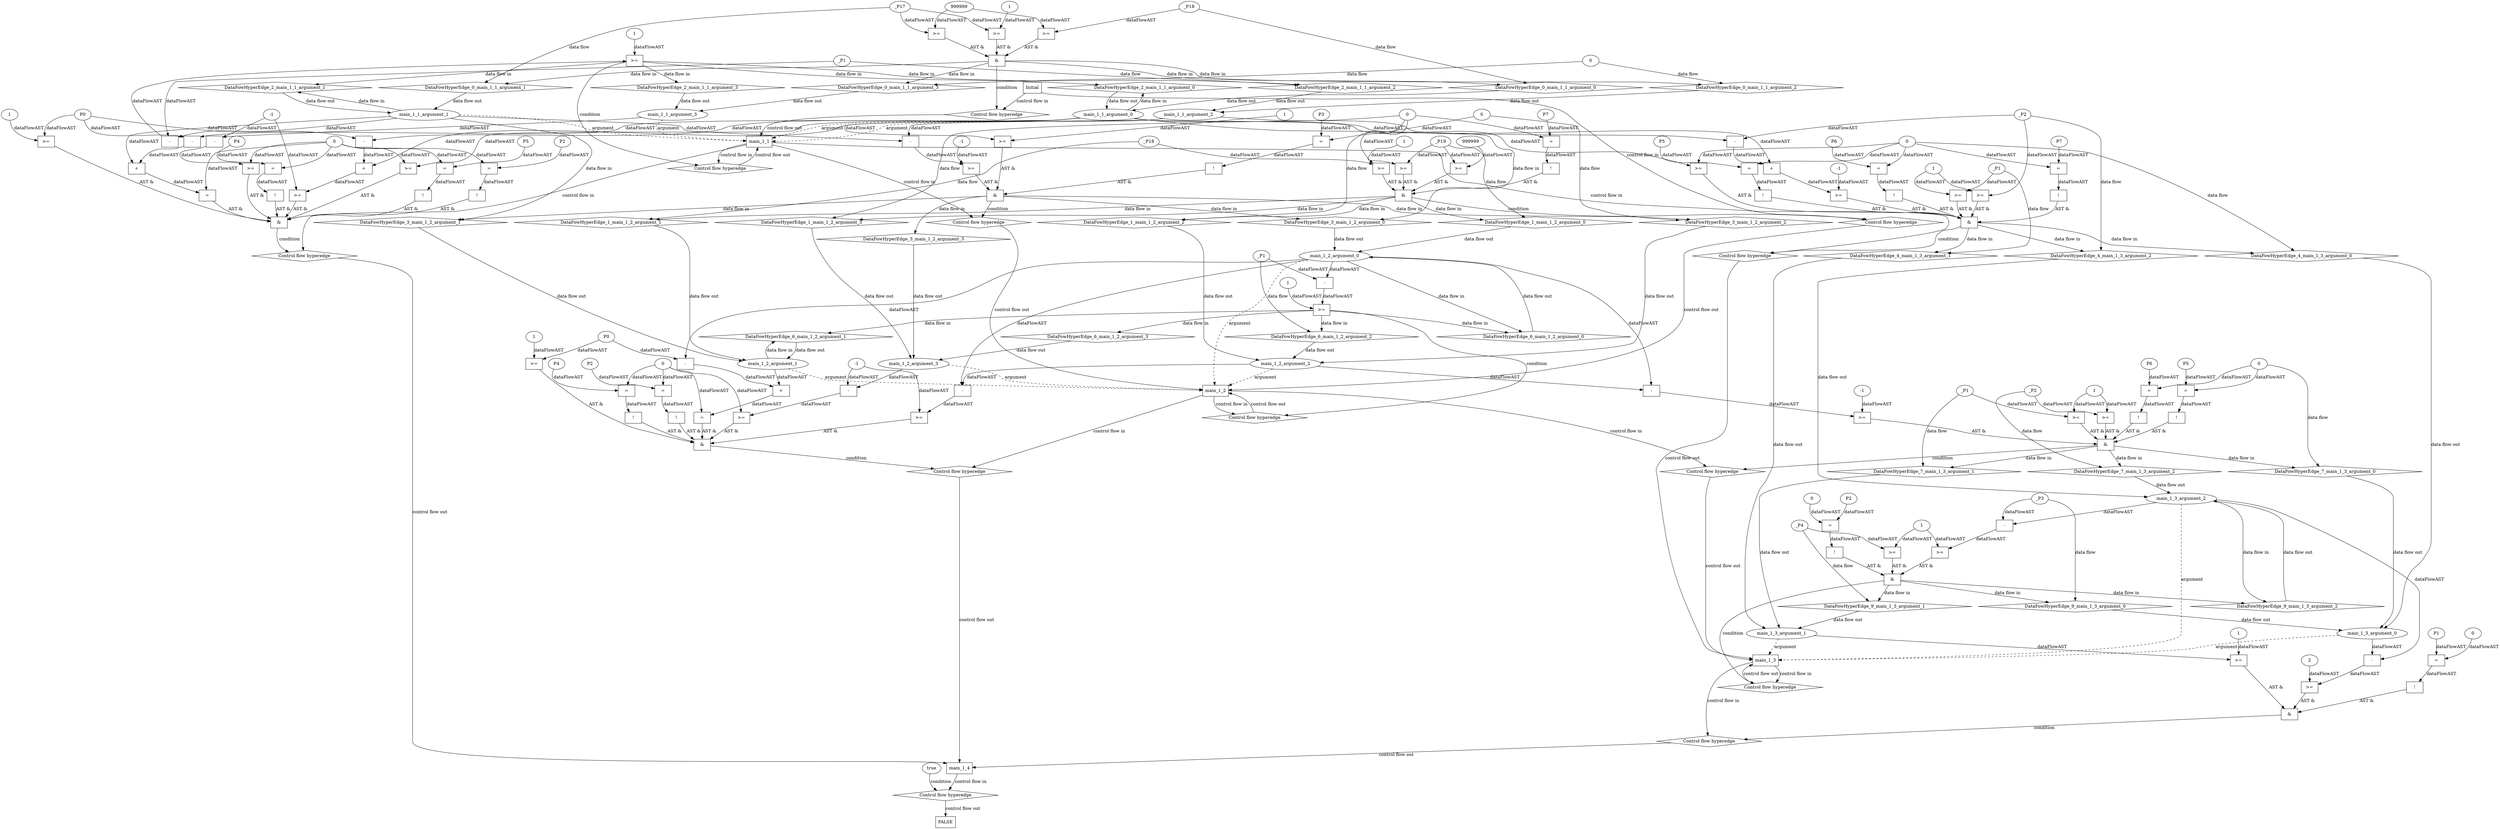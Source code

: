 digraph dag {
"main_1_1" [label="main_1_1" nodeName="main_1_1" class=cfn  shape="rect"];
"main_1_2" [label="main_1_2" nodeName="main_1_2" class=cfn  shape="rect"];
"main_1_3" [label="main_1_3" nodeName="main_1_3" class=cfn  shape="rect"];
"main_1_4" [label="main_1_4" nodeName="main_1_4" class=cfn  shape="rect"];
FALSE [label="FALSE" nodeName=FALSE class=cfn  shape="rect"];
Initial [label="Initial" nodeName=Initial class=cfn  shape="rect"];
ControlFowHyperEdge_0 [label="Control flow hyperedge" nodeName=ControlFowHyperEdge_0 class=controlFlowHyperEdge shape="diamond"];
"Initial" -> ControlFowHyperEdge_0 [label="control flow in"]
ControlFowHyperEdge_0 -> "main_1_1" [label="control flow out"]
ControlFowHyperEdge_1 [label="Control flow hyperedge" nodeName=ControlFowHyperEdge_1 class=controlFlowHyperEdge shape="diamond"];
"Initial" -> ControlFowHyperEdge_1 [label="control flow in"]
ControlFowHyperEdge_1 -> "main_1_2" [label="control flow out"]
ControlFowHyperEdge_2 [label="Control flow hyperedge" nodeName=ControlFowHyperEdge_2 class=controlFlowHyperEdge shape="diamond"];
"main_1_1" -> ControlFowHyperEdge_2 [label="control flow in"]
ControlFowHyperEdge_2 -> "main_1_1" [label="control flow out"]
ControlFowHyperEdge_3 [label="Control flow hyperedge" nodeName=ControlFowHyperEdge_3 class=controlFlowHyperEdge shape="diamond"];
"main_1_1" -> ControlFowHyperEdge_3 [label="control flow in"]
ControlFowHyperEdge_3 -> "main_1_2" [label="control flow out"]
ControlFowHyperEdge_4 [label="Control flow hyperedge" nodeName=ControlFowHyperEdge_4 class=controlFlowHyperEdge shape="diamond"];
"main_1_1" -> ControlFowHyperEdge_4 [label="control flow in"]
ControlFowHyperEdge_4 -> "main_1_3" [label="control flow out"]
ControlFowHyperEdge_5 [label="Control flow hyperedge" nodeName=ControlFowHyperEdge_5 class=controlFlowHyperEdge shape="diamond"];
"main_1_1" -> ControlFowHyperEdge_5 [label="control flow in"]
ControlFowHyperEdge_5 -> "main_1_4" [label="control flow out"]
ControlFowHyperEdge_6 [label="Control flow hyperedge" nodeName=ControlFowHyperEdge_6 class=controlFlowHyperEdge shape="diamond"];
"main_1_2" -> ControlFowHyperEdge_6 [label="control flow in"]
ControlFowHyperEdge_6 -> "main_1_2" [label="control flow out"]
ControlFowHyperEdge_7 [label="Control flow hyperedge" nodeName=ControlFowHyperEdge_7 class=controlFlowHyperEdge shape="diamond"];
"main_1_2" -> ControlFowHyperEdge_7 [label="control flow in"]
ControlFowHyperEdge_7 -> "main_1_3" [label="control flow out"]
ControlFowHyperEdge_8 [label="Control flow hyperedge" nodeName=ControlFowHyperEdge_8 class=controlFlowHyperEdge shape="diamond"];
"main_1_2" -> ControlFowHyperEdge_8 [label="control flow in"]
ControlFowHyperEdge_8 -> "main_1_4" [label="control flow out"]
ControlFowHyperEdge_9 [label="Control flow hyperedge" nodeName=ControlFowHyperEdge_9 class=controlFlowHyperEdge shape="diamond"];
"main_1_3" -> ControlFowHyperEdge_9 [label="control flow in"]
ControlFowHyperEdge_9 -> "main_1_3" [label="control flow out"]
ControlFowHyperEdge_10 [label="Control flow hyperedge" nodeName=ControlFowHyperEdge_10 class=controlFlowHyperEdge shape="diamond"];
"main_1_3" -> ControlFowHyperEdge_10 [label="control flow in"]
ControlFowHyperEdge_10 -> "main_1_4" [label="control flow out"]
ControlFowHyperEdge_11 [label="Control flow hyperedge" nodeName=ControlFowHyperEdge_11 class=controlFlowHyperEdge shape="diamond"];
"main_1_4" -> ControlFowHyperEdge_11 [label="control flow in"]
ControlFowHyperEdge_11 -> "FALSE" [label="control flow out"]
"main_1_1_argument_0" [label="main_1_1_argument_0" nodeName=argument0 class=argument  head="main_1_1" shape="oval"];
"main_1_1_argument_0" -> "main_1_1"[label="argument" style="dashed"]
"main_1_1_argument_1" [label="main_1_1_argument_1" nodeName=argument1 class=argument  head="main_1_1" shape="oval"];
"main_1_1_argument_1" -> "main_1_1"[label="argument" style="dashed"]
"main_1_1_argument_2" [label="main_1_1_argument_2" nodeName=argument2 class=argument  head="main_1_1" shape="oval"];
"main_1_1_argument_2" -> "main_1_1"[label="argument" style="dashed"]
"main_1_1_argument_3" [label="main_1_1_argument_3" nodeName=argument3 class=argument  head="main_1_1" shape="oval"];
"main_1_1_argument_3" -> "main_1_1"[label="argument" style="dashed"]
"main_1_2_argument_0" [label="main_1_2_argument_0" nodeName=argument0 class=argument  head="main_1_2" shape="oval"];
"main_1_2_argument_0" -> "main_1_2"[label="argument" style="dashed"]
"main_1_2_argument_1" [label="main_1_2_argument_1" nodeName=argument1 class=argument  head="main_1_2" shape="oval"];
"main_1_2_argument_1" -> "main_1_2"[label="argument" style="dashed"]
"main_1_2_argument_2" [label="main_1_2_argument_2" nodeName=argument2 class=argument  head="main_1_2" shape="oval"];
"main_1_2_argument_2" -> "main_1_2"[label="argument" style="dashed"]
"main_1_2_argument_3" [label="main_1_2_argument_3" nodeName=argument3 class=argument  head="main_1_2" shape="oval"];
"main_1_2_argument_3" -> "main_1_2"[label="argument" style="dashed"]
"main_1_3_argument_0" [label="main_1_3_argument_0" nodeName=argument0 class=argument  head="main_1_3" shape="oval"];
"main_1_3_argument_0" -> "main_1_3"[label="argument" style="dashed"]
"main_1_3_argument_1" [label="main_1_3_argument_1" nodeName=argument1 class=argument  head="main_1_3" shape="oval"];
"main_1_3_argument_1" -> "main_1_3"[label="argument" style="dashed"]
"main_1_3_argument_2" [label="main_1_3_argument_2" nodeName=argument2 class=argument  head="main_1_3" shape="oval"];
"main_1_3_argument_2" -> "main_1_3"[label="argument" style="dashed"]

"xxxmain_1_1___Initial_0xxx_and" [label="&" nodeName="xxxmain_1_1___Initial_0xxx_and" class=Operator shape="rect"];
"xxxmain_1_1___Initial_0xxxguard_0_node_0" [label=">=" nodeName="xxxmain_1_1___Initial_0xxxguard_0_node_0" class=Operator  shape="rect"];
"xxxmain_1_1___Initial_0xxxguard_0_node_1" [label="999999" nodeName="xxxmain_1_1___Initial_0xxxguard_0_node_1" class=Literal ];
"xxxmain_1_1___Initial_0xxxguard_0_node_1" -> "xxxmain_1_1___Initial_0xxxguard_0_node_0"[label="dataFlowAST"]
"xxxmain_1_1___Initial_0xxxdataFlow_0_node_0" -> "xxxmain_1_1___Initial_0xxxguard_0_node_0"[label="dataFlowAST"]

"xxxmain_1_1___Initial_0xxxguard_0_node_0" -> "xxxmain_1_1___Initial_0xxx_and" [label="AST &"];
"xxxmain_1_1___Initial_0xxxguard1_node_0" [label=">=" nodeName="xxxmain_1_1___Initial_0xxxguard1_node_0" class=Operator  shape="rect"];
"xxxmain_1_1___Initial_0xxxguard_0_node_1" -> "xxxmain_1_1___Initial_0xxxguard1_node_0"[label="dataFlowAST"]
"xxxmain_1_1___Initial_0xxxdataFlow1_node_0" -> "xxxmain_1_1___Initial_0xxxguard1_node_0"[label="dataFlowAST"]

"xxxmain_1_1___Initial_0xxxguard1_node_0" -> "xxxmain_1_1___Initial_0xxx_and" [label="AST &"];
"xxxmain_1_1___Initial_0xxxguard2_node_0" [label=">=" nodeName="xxxmain_1_1___Initial_0xxxguard2_node_0" class=Operator  shape="rect"];
"xxxmain_1_1___Initial_0xxxguard2_node_2" [label="1" nodeName="xxxmain_1_1___Initial_0xxxguard2_node_2" class=Literal ];
"xxxmain_1_1___Initial_0xxxdataFlow1_node_0" -> "xxxmain_1_1___Initial_0xxxguard2_node_0"[label="dataFlowAST"]
"xxxmain_1_1___Initial_0xxxguard2_node_2" -> "xxxmain_1_1___Initial_0xxxguard2_node_0"[label="dataFlowAST"]

"xxxmain_1_1___Initial_0xxxguard2_node_0" -> "xxxmain_1_1___Initial_0xxx_and" [label="AST &"];
"xxxmain_1_1___Initial_0xxx_and" -> "ControlFowHyperEdge_0" [label="condition"];
"xxxmain_1_1___Initial_0xxxdataFlow_0_node_0" [label="_P18" nodeName="xxxmain_1_1___Initial_0xxxdataFlow_0_node_0" class=Constant ];

"xxxmain_1_1___Initial_0xxxdataFlow_0_node_0" -> "DataFowHyperEdge_0_main_1_1_argument_0" [label="data flow"];
"xxxmain_1_1___Initial_0xxxdataFlow1_node_0" [label="_P17" nodeName="xxxmain_1_1___Initial_0xxxdataFlow1_node_0" class=Constant ];

"xxxmain_1_1___Initial_0xxxdataFlow1_node_0" -> "DataFowHyperEdge_0_main_1_1_argument_1" [label="data flow"];
"xxxmain_1_1___Initial_0xxxdataFlow2_node_0" [label="0" nodeName="xxxmain_1_1___Initial_0xxxdataFlow2_node_0" class=Literal ];

"xxxmain_1_1___Initial_0xxxdataFlow2_node_0" -> "DataFowHyperEdge_0_main_1_1_argument_2" [label="data flow"];

"xxxmain_1_1___Initial_0xxxdataFlow2_node_0" -> "DataFowHyperEdge_0_main_1_1_argument_3" [label="data flow"];
"xxxmain_1_2___Initial_1xxx_and" [label="&" nodeName="xxxmain_1_2___Initial_1xxx_and" class=Operator shape="rect"];
"xxxmain_1_2___Initial_1xxxguard_0_node_0" [label="!" nodeName="xxxmain_1_2___Initial_1xxxguard_0_node_0" class=Operator shape="rect"];
"xxxmain_1_2___Initial_1xxxguard_0_node_1" [label="=" nodeName="xxxmain_1_2___Initial_1xxxguard_0_node_1" class=Operator  shape="rect"];
"xxxmain_1_2___Initial_1xxxguard_0_node_2" [label="P7" nodeName="xxxmain_1_2___Initial_1xxxguard_0_node_2" class=Constant ];
"xxxmain_1_2___Initial_1xxxguard_0_node_1" -> "xxxmain_1_2___Initial_1xxxguard_0_node_0"[label="dataFlowAST"]
"xxxmain_1_2___Initial_1xxxguard_0_node_2" -> "xxxmain_1_2___Initial_1xxxguard_0_node_1"[label="dataFlowAST"]
"xxxmain_1_2___Initial_1xxxdataFlow2_node_0" -> "xxxmain_1_2___Initial_1xxxguard_0_node_1"[label="dataFlowAST"]

"xxxmain_1_2___Initial_1xxxguard_0_node_0" -> "xxxmain_1_2___Initial_1xxx_and" [label="AST &"];
"xxxmain_1_2___Initial_1xxxguard1_node_0" [label=">=" nodeName="xxxmain_1_2___Initial_1xxxguard1_node_0" class=Operator  shape="rect"];
"xxxmain_1_2___Initial_1xxxdataFlow2_node_0" -> "xxxmain_1_2___Initial_1xxxguard1_node_0"[label="dataFlowAST"]
"xxxmain_1_2___Initial_1xxxdataFlow1_node_0" -> "xxxmain_1_2___Initial_1xxxguard1_node_0"[label="dataFlowAST"]

"xxxmain_1_2___Initial_1xxxguard1_node_0" -> "xxxmain_1_2___Initial_1xxx_and" [label="AST &"];
"xxxmain_1_2___Initial_1xxxguard2_node_0" [label=">=" nodeName="xxxmain_1_2___Initial_1xxxguard2_node_0" class=Operator  shape="rect"];
"xxxmain_1_2___Initial_1xxxguard2_node_1" [label="999999" nodeName="xxxmain_1_2___Initial_1xxxguard2_node_1" class=Literal ];
"xxxmain_1_2___Initial_1xxxguard2_node_1" -> "xxxmain_1_2___Initial_1xxxguard2_node_0"[label="dataFlowAST"]
"xxxmain_1_2___Initial_1xxxdataFlow_0_node_0" -> "xxxmain_1_2___Initial_1xxxguard2_node_0"[label="dataFlowAST"]

"xxxmain_1_2___Initial_1xxxguard2_node_0" -> "xxxmain_1_2___Initial_1xxx_and" [label="AST &"];
"xxxmain_1_2___Initial_1xxxguard3_node_0" [label=">=" nodeName="xxxmain_1_2___Initial_1xxxguard3_node_0" class=Operator  shape="rect"];
"xxxmain_1_2___Initial_1xxxguard3_node_2" [label="1" nodeName="xxxmain_1_2___Initial_1xxxguard3_node_2" class=Literal ];
"xxxmain_1_2___Initial_1xxxdataFlow_0_node_0" -> "xxxmain_1_2___Initial_1xxxguard3_node_0"[label="dataFlowAST"]
"xxxmain_1_2___Initial_1xxxguard3_node_2" -> "xxxmain_1_2___Initial_1xxxguard3_node_0"[label="dataFlowAST"]

"xxxmain_1_2___Initial_1xxxguard3_node_0" -> "xxxmain_1_2___Initial_1xxx_and" [label="AST &"];
"xxxmain_1_2___Initial_1xxx_and" -> "ControlFowHyperEdge_1" [label="condition"];
"xxxmain_1_2___Initial_1xxxdataFlow_0_node_0" [label="_P19" nodeName="xxxmain_1_2___Initial_1xxxdataFlow_0_node_0" class=Constant ];

"xxxmain_1_2___Initial_1xxxdataFlow_0_node_0" -> "DataFowHyperEdge_1_main_1_2_argument_0" [label="data flow"];
"xxxmain_1_2___Initial_1xxxdataFlow1_node_0" [label="_P18" nodeName="xxxmain_1_2___Initial_1xxxdataFlow1_node_0" class=Constant ];

"xxxmain_1_2___Initial_1xxxdataFlow1_node_0" -> "DataFowHyperEdge_1_main_1_2_argument_1" [label="data flow"];
"xxxmain_1_2___Initial_1xxxdataFlow2_node_0" [label="0" nodeName="xxxmain_1_2___Initial_1xxxdataFlow2_node_0" class=Literal ];

"xxxmain_1_2___Initial_1xxxdataFlow2_node_0" -> "DataFowHyperEdge_1_main_1_2_argument_2" [label="data flow"];

"xxxmain_1_2___Initial_1xxxdataFlow2_node_0" -> "DataFowHyperEdge_1_main_1_2_argument_3" [label="data flow"];
"xxxmain_1_1___main_1_1_2xxxguard_0_node_0" [label=">=" nodeName="xxxmain_1_1___main_1_1_2xxxguard_0_node_0" class=Operator  shape="rect"];
"xxxmain_1_1___main_1_1_2xxxguard_0_node_1" [label="-" nodeName="xxxmain_1_1___main_1_1_2xxxguard_0_node_1" class= Operator shape="rect"];
"xxxmain_1_1___main_1_1_2xxxguard_0_node_4" [label="1" nodeName="xxxmain_1_1___main_1_1_2xxxguard_0_node_4" class=Literal ];
"xxxmain_1_1___main_1_1_2xxxguard_0_node_1" -> "xxxmain_1_1___main_1_1_2xxxguard_0_node_0"[label="dataFlowAST"]
"xxxmain_1_1___main_1_1_2xxxguard_0_node_4" -> "xxxmain_1_1___main_1_1_2xxxguard_0_node_0"[label="dataFlowAST"]
"main_1_1_argument_1" -> "xxxmain_1_1___main_1_1_2xxxguard_0_node_1"[label="dataFlowAST"]
"xxxmain_1_1___main_1_1_2xxxdataFlow_0_node_0" -> "xxxmain_1_1___main_1_1_2xxxguard_0_node_1"[label="dataFlowAST"]

"xxxmain_1_1___main_1_1_2xxxguard_0_node_0" -> "ControlFowHyperEdge_2" [label="condition"];
"xxxmain_1_1___main_1_1_2xxxdataFlow_0_node_0" [label="_P1" nodeName="xxxmain_1_1___main_1_1_2xxxdataFlow_0_node_0" class=Constant ];

"xxxmain_1_1___main_1_1_2xxxdataFlow_0_node_0" -> "DataFowHyperEdge_2_main_1_1_argument_2" [label="data flow"];
"xxxmain_1_2___main_1_1_3xxx_and" [label="&" nodeName="xxxmain_1_2___main_1_1_3xxx_and" class=Operator shape="rect"];
"xxxmain_1_2___main_1_1_3xxxguard_0_node_0" [label="!" nodeName="xxxmain_1_2___main_1_1_3xxxguard_0_node_0" class=Operator shape="rect"];
"xxxmain_1_2___main_1_1_3xxxguard_0_node_1" [label="=" nodeName="xxxmain_1_2___main_1_1_3xxxguard_0_node_1" class=Operator  shape="rect"];
"xxxmain_1_2___main_1_1_3xxxguard_0_node_2" [label="P3" nodeName="xxxmain_1_2___main_1_1_3xxxguard_0_node_2" class=Constant ];
"xxxmain_1_2___main_1_1_3xxxguard_0_node_1" -> "xxxmain_1_2___main_1_1_3xxxguard_0_node_0"[label="dataFlowAST"]
"xxxmain_1_2___main_1_1_3xxxguard_0_node_2" -> "xxxmain_1_2___main_1_1_3xxxguard_0_node_1"[label="dataFlowAST"]
"xxxmain_1_2___main_1_1_3xxxdataFlow_0_node_0" -> "xxxmain_1_2___main_1_1_3xxxguard_0_node_1"[label="dataFlowAST"]

"xxxmain_1_2___main_1_1_3xxxguard_0_node_0" -> "xxxmain_1_2___main_1_1_3xxx_and" [label="AST &"];
"xxxmain_1_2___main_1_1_3xxxguard1_node_0" [label=">=" nodeName="xxxmain_1_2___main_1_1_3xxxguard1_node_0" class=Operator  shape="rect"];
"xxxmain_1_2___main_1_1_3xxxguard1_node_1" [label="-" nodeName="xxxmain_1_2___main_1_1_3xxxguard1_node_1" class= Operator shape="rect"];
"xxxmain_1_2___main_1_1_3xxxguard1_node_4" [label="-1" nodeName="xxxmain_1_2___main_1_1_3xxxguard1_node_4" class=Literal ];
"xxxmain_1_2___main_1_1_3xxxguard1_node_1" -> "xxxmain_1_2___main_1_1_3xxxguard1_node_0"[label="dataFlowAST"]
"xxxmain_1_2___main_1_1_3xxxguard1_node_4" -> "xxxmain_1_2___main_1_1_3xxxguard1_node_0"[label="dataFlowAST"]
"main_1_1_argument_2" -> "xxxmain_1_2___main_1_1_3xxxguard1_node_1"[label="dataFlowAST"]
"main_1_1_argument_1" -> "xxxmain_1_2___main_1_1_3xxxguard1_node_1"[label="dataFlowAST"]

"xxxmain_1_2___main_1_1_3xxxguard1_node_0" -> "xxxmain_1_2___main_1_1_3xxx_and" [label="AST &"];
"xxxmain_1_2___main_1_1_3xxxguard2_node_0" [label=">=" nodeName="xxxmain_1_2___main_1_1_3xxxguard2_node_0" class=Operator  shape="rect"];
"xxxmain_1_2___main_1_1_3xxxguard2_node_2" [label="1" nodeName="xxxmain_1_2___main_1_1_3xxxguard2_node_2" class=Literal ];
"main_1_1_argument_0" -> "xxxmain_1_2___main_1_1_3xxxguard2_node_0"[label="dataFlowAST"]
"xxxmain_1_2___main_1_1_3xxxguard2_node_2" -> "xxxmain_1_2___main_1_1_3xxxguard2_node_0"[label="dataFlowAST"]

"xxxmain_1_2___main_1_1_3xxxguard2_node_0" -> "xxxmain_1_2___main_1_1_3xxx_and" [label="AST &"];
"xxxmain_1_2___main_1_1_3xxx_and" -> "ControlFowHyperEdge_3" [label="condition"];
"xxxmain_1_2___main_1_1_3xxxdataFlow_0_node_0" [label="0" nodeName="xxxmain_1_2___main_1_1_3xxxdataFlow_0_node_0" class=Literal ];

"xxxmain_1_2___main_1_1_3xxxdataFlow_0_node_0" -> "DataFowHyperEdge_3_main_1_2_argument_2" [label="data flow"];
"xxxmain_1_3___main_1_1_4xxx_and" [label="&" nodeName="xxxmain_1_3___main_1_1_4xxx_and" class=Operator shape="rect"];
"xxxmain_1_3___main_1_1_4xxxguard2_node_0" [label=">=" nodeName="xxxmain_1_3___main_1_1_4xxxguard2_node_0" class=Operator  shape="rect"];
"xxxmain_1_3___main_1_1_4xxxguard2_node_1" [label="+" nodeName="xxxmain_1_3___main_1_1_4xxxguard2_node_1" class= Operator shape="rect"];
"xxxmain_1_3___main_1_1_4xxxguard2_node_3" [label="-" nodeName="xxxmain_1_3___main_1_1_4xxxguard2_node_3" class= Operator shape="rect"];
"xxxmain_1_3___main_1_1_4xxxguard2_node_6" [label="-1" nodeName="xxxmain_1_3___main_1_1_4xxxguard2_node_6" class=Literal ];
"xxxmain_1_3___main_1_1_4xxxguard2_node_1" -> "xxxmain_1_3___main_1_1_4xxxguard2_node_0"[label="dataFlowAST"]
"xxxmain_1_3___main_1_1_4xxxguard2_node_6" -> "xxxmain_1_3___main_1_1_4xxxguard2_node_0"[label="dataFlowAST"]
"main_1_1_argument_2" -> "xxxmain_1_3___main_1_1_4xxxguard2_node_1"[label="dataFlowAST"]
"xxxmain_1_3___main_1_1_4xxxguard2_node_3" -> "xxxmain_1_3___main_1_1_4xxxguard2_node_1"[label="dataFlowAST"]
"main_1_1_argument_0" -> "xxxmain_1_3___main_1_1_4xxxguard2_node_3"[label="dataFlowAST"]
"xxxmain_1_3___main_1_1_4xxxdataFlow2_node_0" -> "xxxmain_1_3___main_1_1_4xxxguard2_node_3"[label="dataFlowAST"]

"xxxmain_1_3___main_1_1_4xxxguard2_node_0" -> "xxxmain_1_3___main_1_1_4xxx_and" [label="AST &"];
"xxxmain_1_3___main_1_1_4xxxguard3_node_0" [label="!" nodeName="xxxmain_1_3___main_1_1_4xxxguard3_node_0" class=Operator shape="rect"];
"xxxmain_1_3___main_1_1_4xxxguard3_node_1" [label="=" nodeName="xxxmain_1_3___main_1_1_4xxxguard3_node_1" class=Operator  shape="rect"];
"xxxmain_1_3___main_1_1_4xxxguard3_node_2" [label="P7" nodeName="xxxmain_1_3___main_1_1_4xxxguard3_node_2" class=Constant ];
"xxxmain_1_3___main_1_1_4xxxguard3_node_1" -> "xxxmain_1_3___main_1_1_4xxxguard3_node_0"[label="dataFlowAST"]
"xxxmain_1_3___main_1_1_4xxxguard3_node_2" -> "xxxmain_1_3___main_1_1_4xxxguard3_node_1"[label="dataFlowAST"]
"xxxmain_1_3___main_1_1_4xxxdataFlow_0_node_0" -> "xxxmain_1_3___main_1_1_4xxxguard3_node_1"[label="dataFlowAST"]

"xxxmain_1_3___main_1_1_4xxxguard3_node_0" -> "xxxmain_1_3___main_1_1_4xxx_and" [label="AST &"];
"xxxmain_1_3___main_1_1_4xxxguard1_node_0" [label=">=" nodeName="xxxmain_1_3___main_1_1_4xxxguard1_node_0" class=Operator  shape="rect"];
"xxxmain_1_3___main_1_1_4xxxguard1_node_2" [label="1" nodeName="xxxmain_1_3___main_1_1_4xxxguard1_node_2" class=Literal ];
"xxxmain_1_3___main_1_1_4xxxdataFlow2_node_0" -> "xxxmain_1_3___main_1_1_4xxxguard1_node_0"[label="dataFlowAST"]
"xxxmain_1_3___main_1_1_4xxxguard1_node_2" -> "xxxmain_1_3___main_1_1_4xxxguard1_node_0"[label="dataFlowAST"]

"xxxmain_1_3___main_1_1_4xxxguard1_node_0" -> "xxxmain_1_3___main_1_1_4xxx_and" [label="AST &"];
"xxxmain_1_3___main_1_1_4xxxguard6_node_0" [label="!" nodeName="xxxmain_1_3___main_1_1_4xxxguard6_node_0" class=Operator shape="rect"];
"xxxmain_1_3___main_1_1_4xxxguard6_node_1" [label="=" nodeName="xxxmain_1_3___main_1_1_4xxxguard6_node_1" class=Operator  shape="rect"];
"xxxmain_1_3___main_1_1_4xxxguard6_node_2" [label="P5" nodeName="xxxmain_1_3___main_1_1_4xxxguard6_node_2" class=Constant ];
"xxxmain_1_3___main_1_1_4xxxguard6_node_1" -> "xxxmain_1_3___main_1_1_4xxxguard6_node_0"[label="dataFlowAST"]
"xxxmain_1_3___main_1_1_4xxxguard6_node_2" -> "xxxmain_1_3___main_1_1_4xxxguard6_node_1"[label="dataFlowAST"]
"xxxmain_1_3___main_1_1_4xxxdataFlow_0_node_0" -> "xxxmain_1_3___main_1_1_4xxxguard6_node_1"[label="dataFlowAST"]

"xxxmain_1_3___main_1_1_4xxxguard6_node_0" -> "xxxmain_1_3___main_1_1_4xxx_and" [label="AST &"];
"xxxmain_1_3___main_1_1_4xxxguard_0_node_0" [label=">=" nodeName="xxxmain_1_3___main_1_1_4xxxguard_0_node_0" class=Operator  shape="rect"];
"xxxmain_1_3___main_1_1_4xxxdataFlow_0_node_0" -> "xxxmain_1_3___main_1_1_4xxxguard_0_node_0"[label="dataFlowAST"]
"main_1_1_argument_0" -> "xxxmain_1_3___main_1_1_4xxxguard_0_node_0"[label="dataFlowAST"]

"xxxmain_1_3___main_1_1_4xxxguard_0_node_0" -> "xxxmain_1_3___main_1_1_4xxx_and" [label="AST &"];
"xxxmain_1_3___main_1_1_4xxxguard4_node_0" [label="!" nodeName="xxxmain_1_3___main_1_1_4xxxguard4_node_0" class=Operator shape="rect"];
"xxxmain_1_3___main_1_1_4xxxguard4_node_1" [label="=" nodeName="xxxmain_1_3___main_1_1_4xxxguard4_node_1" class=Operator  shape="rect"];
"xxxmain_1_3___main_1_1_4xxxguard4_node_2" [label="P6" nodeName="xxxmain_1_3___main_1_1_4xxxguard4_node_2" class=Constant ];
"xxxmain_1_3___main_1_1_4xxxguard4_node_1" -> "xxxmain_1_3___main_1_1_4xxxguard4_node_0"[label="dataFlowAST"]
"xxxmain_1_3___main_1_1_4xxxguard4_node_2" -> "xxxmain_1_3___main_1_1_4xxxguard4_node_1"[label="dataFlowAST"]
"xxxmain_1_3___main_1_1_4xxxdataFlow_0_node_0" -> "xxxmain_1_3___main_1_1_4xxxguard4_node_1"[label="dataFlowAST"]

"xxxmain_1_3___main_1_1_4xxxguard4_node_0" -> "xxxmain_1_3___main_1_1_4xxx_and" [label="AST &"];
"xxxmain_1_3___main_1_1_4xxxguard5_node_0" [label=">=" nodeName="xxxmain_1_3___main_1_1_4xxxguard5_node_0" class=Operator  shape="rect"];
"xxxmain_1_3___main_1_1_4xxxdataFlow1_node_0" -> "xxxmain_1_3___main_1_1_4xxxguard5_node_0"[label="dataFlowAST"]
"xxxmain_1_3___main_1_1_4xxxguard1_node_2" -> "xxxmain_1_3___main_1_1_4xxxguard5_node_0"[label="dataFlowAST"]

"xxxmain_1_3___main_1_1_4xxxguard5_node_0" -> "xxxmain_1_3___main_1_1_4xxx_and" [label="AST &"];
"xxxmain_1_3___main_1_1_4xxx_and" -> "ControlFowHyperEdge_4" [label="condition"];
"xxxmain_1_3___main_1_1_4xxxdataFlow_0_node_0" [label="0" nodeName="xxxmain_1_3___main_1_1_4xxxdataFlow_0_node_0" class=Literal ];

"xxxmain_1_3___main_1_1_4xxxdataFlow_0_node_0" -> "DataFowHyperEdge_4_main_1_3_argument_0" [label="data flow"];
"xxxmain_1_3___main_1_1_4xxxdataFlow1_node_0" [label="_P1" nodeName="xxxmain_1_3___main_1_1_4xxxdataFlow1_node_0" class=Constant ];

"xxxmain_1_3___main_1_1_4xxxdataFlow1_node_0" -> "DataFowHyperEdge_4_main_1_3_argument_1" [label="data flow"];
"xxxmain_1_3___main_1_1_4xxxdataFlow2_node_0" [label="_P2" nodeName="xxxmain_1_3___main_1_1_4xxxdataFlow2_node_0" class=Constant ];

"xxxmain_1_3___main_1_1_4xxxdataFlow2_node_0" -> "DataFowHyperEdge_4_main_1_3_argument_2" [label="data flow"];
"xxxmain_1_4___main_1_1_5xxx_and" [label="&" nodeName="xxxmain_1_4___main_1_1_5xxx_and" class=Operator shape="rect"];
"xxxmain_1_4___main_1_1_5xxxguard6_node_0" [label=">=" nodeName="xxxmain_1_4___main_1_1_5xxxguard6_node_0" class=Operator  shape="rect"];
"xxxmain_1_4___main_1_1_5xxxguard6_node_2" [label="1" nodeName="xxxmain_1_4___main_1_1_5xxxguard6_node_2" class=Literal ];
"xxxmain_1_4___main_1_1_5xxxguard_0_node_5" -> "xxxmain_1_4___main_1_1_5xxxguard6_node_0"[label="dataFlowAST"]
"xxxmain_1_4___main_1_1_5xxxguard6_node_2" -> "xxxmain_1_4___main_1_1_5xxxguard6_node_0"[label="dataFlowAST"]

"xxxmain_1_4___main_1_1_5xxxguard6_node_0" -> "xxxmain_1_4___main_1_1_5xxx_and" [label="AST &"];
"xxxmain_1_4___main_1_1_5xxxguard4_node_0" [label=">=" nodeName="xxxmain_1_4___main_1_1_5xxxguard4_node_0" class=Operator  shape="rect"];
"xxxmain_1_4___main_1_1_5xxxguard4_node_2" [label="-" nodeName="xxxmain_1_4___main_1_1_5xxxguard4_node_2" class= Operator shape="rect"];
"xxxmain_1_4___main_1_1_5xxxguard1_node_1" -> "xxxmain_1_4___main_1_1_5xxxguard4_node_0"[label="dataFlowAST"]
"xxxmain_1_4___main_1_1_5xxxguard4_node_2" -> "xxxmain_1_4___main_1_1_5xxxguard4_node_0"[label="dataFlowAST"]
"main_1_1_argument_3" -> "xxxmain_1_4___main_1_1_5xxxguard4_node_2"[label="dataFlowAST"]
"xxxmain_1_4___main_1_1_5xxxguard_0_node_6" -> "xxxmain_1_4___main_1_1_5xxxguard4_node_2"[label="dataFlowAST"]

"xxxmain_1_4___main_1_1_5xxxguard4_node_0" -> "xxxmain_1_4___main_1_1_5xxx_and" [label="AST &"];
"xxxmain_1_4___main_1_1_5xxxguard2_node_0" [label="!" nodeName="xxxmain_1_4___main_1_1_5xxxguard2_node_0" class=Operator shape="rect"];
"xxxmain_1_4___main_1_1_5xxxguard2_node_1" [label="=" nodeName="xxxmain_1_4___main_1_1_5xxxguard2_node_1" class=Operator  shape="rect"];
"xxxmain_1_4___main_1_1_5xxxguard2_node_2" [label="P4" nodeName="xxxmain_1_4___main_1_1_5xxxguard2_node_2" class=Constant ];
"xxxmain_1_4___main_1_1_5xxxguard2_node_1" -> "xxxmain_1_4___main_1_1_5xxxguard2_node_0"[label="dataFlowAST"]
"xxxmain_1_4___main_1_1_5xxxguard2_node_2" -> "xxxmain_1_4___main_1_1_5xxxguard2_node_1"[label="dataFlowAST"]
"xxxmain_1_4___main_1_1_5xxxguard1_node_1" -> "xxxmain_1_4___main_1_1_5xxxguard2_node_1"[label="dataFlowAST"]

"xxxmain_1_4___main_1_1_5xxxguard2_node_0" -> "xxxmain_1_4___main_1_1_5xxx_and" [label="AST &"];
"xxxmain_1_4___main_1_1_5xxxguard1_node_0" [label=">=" nodeName="xxxmain_1_4___main_1_1_5xxxguard1_node_0" class=Operator  shape="rect"];
"xxxmain_1_4___main_1_1_5xxxguard1_node_1" [label="0" nodeName="xxxmain_1_4___main_1_1_5xxxguard1_node_1" class=Literal ];
"xxxmain_1_4___main_1_1_5xxxguard1_node_1" -> "xxxmain_1_4___main_1_1_5xxxguard1_node_0"[label="dataFlowAST"]
"main_1_1_argument_0" -> "xxxmain_1_4___main_1_1_5xxxguard1_node_0"[label="dataFlowAST"]

"xxxmain_1_4___main_1_1_5xxxguard1_node_0" -> "xxxmain_1_4___main_1_1_5xxx_and" [label="AST &"];
"xxxmain_1_4___main_1_1_5xxxguard3_node_0" [label="=" nodeName="xxxmain_1_4___main_1_1_5xxxguard3_node_0" class=Operator  shape="rect"];
"xxxmain_1_4___main_1_1_5xxxguard3_node_1" [label="+" nodeName="xxxmain_1_4___main_1_1_5xxxguard3_node_1" class= Operator shape="rect"];
"xxxmain_1_4___main_1_1_5xxxguard3_node_3" [label="-" nodeName="xxxmain_1_4___main_1_1_5xxxguard3_node_3" class= Operator shape="rect"];
"xxxmain_1_4___main_1_1_5xxxguard3_node_1" -> "xxxmain_1_4___main_1_1_5xxxguard3_node_0"[label="dataFlowAST"]
"xxxmain_1_4___main_1_1_5xxxguard1_node_1" -> "xxxmain_1_4___main_1_1_5xxxguard3_node_0"[label="dataFlowAST"]
"main_1_1_argument_1" -> "xxxmain_1_4___main_1_1_5xxxguard3_node_1"[label="dataFlowAST"]
"xxxmain_1_4___main_1_1_5xxxguard3_node_3" -> "xxxmain_1_4___main_1_1_5xxxguard3_node_1"[label="dataFlowAST"]
"main_1_1_argument_0" -> "xxxmain_1_4___main_1_1_5xxxguard3_node_3"[label="dataFlowAST"]
"xxxmain_1_4___main_1_1_5xxxguard_0_node_5" -> "xxxmain_1_4___main_1_1_5xxxguard3_node_3"[label="dataFlowAST"]

"xxxmain_1_4___main_1_1_5xxxguard3_node_0" -> "xxxmain_1_4___main_1_1_5xxx_and" [label="AST &"];
"xxxmain_1_4___main_1_1_5xxxguard5_node_0" [label="!" nodeName="xxxmain_1_4___main_1_1_5xxxguard5_node_0" class=Operator shape="rect"];
"xxxmain_1_4___main_1_1_5xxxguard5_node_1" [label="=" nodeName="xxxmain_1_4___main_1_1_5xxxguard5_node_1" class=Operator  shape="rect"];
"xxxmain_1_4___main_1_1_5xxxguard5_node_2" [label="P2" nodeName="xxxmain_1_4___main_1_1_5xxxguard5_node_2" class=Constant ];
"xxxmain_1_4___main_1_1_5xxxguard5_node_1" -> "xxxmain_1_4___main_1_1_5xxxguard5_node_0"[label="dataFlowAST"]
"xxxmain_1_4___main_1_1_5xxxguard5_node_2" -> "xxxmain_1_4___main_1_1_5xxxguard5_node_1"[label="dataFlowAST"]
"xxxmain_1_4___main_1_1_5xxxguard1_node_1" -> "xxxmain_1_4___main_1_1_5xxxguard5_node_1"[label="dataFlowAST"]

"xxxmain_1_4___main_1_1_5xxxguard5_node_0" -> "xxxmain_1_4___main_1_1_5xxx_and" [label="AST &"];
"xxxmain_1_4___main_1_1_5xxxguard_0_node_0" [label=">=" nodeName="xxxmain_1_4___main_1_1_5xxxguard_0_node_0" class=Operator  shape="rect"];
"xxxmain_1_4___main_1_1_5xxxguard_0_node_1" [label="+" nodeName="xxxmain_1_4___main_1_1_5xxxguard_0_node_1" class= Operator shape="rect"];
"xxxmain_1_4___main_1_1_5xxxguard_0_node_3" [label="-" nodeName="xxxmain_1_4___main_1_1_5xxxguard_0_node_3" class= Operator shape="rect"];
"xxxmain_1_4___main_1_1_5xxxguard_0_node_5" [label="P0" nodeName="xxxmain_1_4___main_1_1_5xxxguard_0_node_5" class=Constant ];
"xxxmain_1_4___main_1_1_5xxxguard_0_node_6" [label="-1" nodeName="xxxmain_1_4___main_1_1_5xxxguard_0_node_6" class=Literal ];
"xxxmain_1_4___main_1_1_5xxxguard_0_node_1" -> "xxxmain_1_4___main_1_1_5xxxguard_0_node_0"[label="dataFlowAST"]
"xxxmain_1_4___main_1_1_5xxxguard_0_node_6" -> "xxxmain_1_4___main_1_1_5xxxguard_0_node_0"[label="dataFlowAST"]
"main_1_1_argument_2" -> "xxxmain_1_4___main_1_1_5xxxguard_0_node_1"[label="dataFlowAST"]
"xxxmain_1_4___main_1_1_5xxxguard_0_node_3" -> "xxxmain_1_4___main_1_1_5xxxguard_0_node_1"[label="dataFlowAST"]
"main_1_1_argument_0" -> "xxxmain_1_4___main_1_1_5xxxguard_0_node_3"[label="dataFlowAST"]
"xxxmain_1_4___main_1_1_5xxxguard_0_node_5" -> "xxxmain_1_4___main_1_1_5xxxguard_0_node_3"[label="dataFlowAST"]

"xxxmain_1_4___main_1_1_5xxxguard_0_node_0" -> "xxxmain_1_4___main_1_1_5xxx_and" [label="AST &"];
"xxxmain_1_4___main_1_1_5xxxguard7_node_0" [label="!" nodeName="xxxmain_1_4___main_1_1_5xxxguard7_node_0" class=Operator shape="rect"];
"xxxmain_1_4___main_1_1_5xxxguard7_node_1" [label="=" nodeName="xxxmain_1_4___main_1_1_5xxxguard7_node_1" class=Operator  shape="rect"];
"xxxmain_1_4___main_1_1_5xxxguard7_node_2" [label="P5" nodeName="xxxmain_1_4___main_1_1_5xxxguard7_node_2" class=Constant ];
"xxxmain_1_4___main_1_1_5xxxguard7_node_1" -> "xxxmain_1_4___main_1_1_5xxxguard7_node_0"[label="dataFlowAST"]
"xxxmain_1_4___main_1_1_5xxxguard7_node_2" -> "xxxmain_1_4___main_1_1_5xxxguard7_node_1"[label="dataFlowAST"]
"xxxmain_1_4___main_1_1_5xxxguard1_node_1" -> "xxxmain_1_4___main_1_1_5xxxguard7_node_1"[label="dataFlowAST"]

"xxxmain_1_4___main_1_1_5xxxguard7_node_0" -> "xxxmain_1_4___main_1_1_5xxx_and" [label="AST &"];
"xxxmain_1_4___main_1_1_5xxx_and" -> "ControlFowHyperEdge_5" [label="condition"];
"xxxmain_1_2___main_1_2_6xxxguard_0_node_0" [label=">=" nodeName="xxxmain_1_2___main_1_2_6xxxguard_0_node_0" class=Operator  shape="rect"];
"xxxmain_1_2___main_1_2_6xxxguard_0_node_1" [label="-" nodeName="xxxmain_1_2___main_1_2_6xxxguard_0_node_1" class= Operator shape="rect"];
"xxxmain_1_2___main_1_2_6xxxguard_0_node_4" [label="1" nodeName="xxxmain_1_2___main_1_2_6xxxguard_0_node_4" class=Literal ];
"xxxmain_1_2___main_1_2_6xxxguard_0_node_1" -> "xxxmain_1_2___main_1_2_6xxxguard_0_node_0"[label="dataFlowAST"]
"xxxmain_1_2___main_1_2_6xxxguard_0_node_4" -> "xxxmain_1_2___main_1_2_6xxxguard_0_node_0"[label="dataFlowAST"]
"main_1_2_argument_0" -> "xxxmain_1_2___main_1_2_6xxxguard_0_node_1"[label="dataFlowAST"]
"xxxmain_1_2___main_1_2_6xxxdataFlow_0_node_0" -> "xxxmain_1_2___main_1_2_6xxxguard_0_node_1"[label="dataFlowAST"]

"xxxmain_1_2___main_1_2_6xxxguard_0_node_0" -> "ControlFowHyperEdge_6" [label="condition"];
"xxxmain_1_2___main_1_2_6xxxdataFlow_0_node_0" [label="_P1" nodeName="xxxmain_1_2___main_1_2_6xxxdataFlow_0_node_0" class=Constant ];

"xxxmain_1_2___main_1_2_6xxxdataFlow_0_node_0" -> "DataFowHyperEdge_6_main_1_2_argument_2" [label="data flow"];
"xxxmain_1_3___main_1_2_7xxx_and" [label="&" nodeName="xxxmain_1_3___main_1_2_7xxx_and" class=Operator shape="rect"];
"xxxmain_1_3___main_1_2_7xxxguard_0_node_0" [label=">=" nodeName="xxxmain_1_3___main_1_2_7xxxguard_0_node_0" class=Operator  shape="rect"];
"xxxmain_1_3___main_1_2_7xxxguard_0_node_2" [label="1" nodeName="xxxmain_1_3___main_1_2_7xxxguard_0_node_2" class=Literal ];
"xxxmain_1_3___main_1_2_7xxxdataFlow1_node_0" -> "xxxmain_1_3___main_1_2_7xxxguard_0_node_0"[label="dataFlowAST"]
"xxxmain_1_3___main_1_2_7xxxguard_0_node_2" -> "xxxmain_1_3___main_1_2_7xxxguard_0_node_0"[label="dataFlowAST"]

"xxxmain_1_3___main_1_2_7xxxguard_0_node_0" -> "xxxmain_1_3___main_1_2_7xxx_and" [label="AST &"];
"xxxmain_1_3___main_1_2_7xxxguard3_node_0" [label="!" nodeName="xxxmain_1_3___main_1_2_7xxxguard3_node_0" class=Operator shape="rect"];
"xxxmain_1_3___main_1_2_7xxxguard3_node_1" [label="=" nodeName="xxxmain_1_3___main_1_2_7xxxguard3_node_1" class=Operator  shape="rect"];
"xxxmain_1_3___main_1_2_7xxxguard3_node_2" [label="P5" nodeName="xxxmain_1_3___main_1_2_7xxxguard3_node_2" class=Constant ];
"xxxmain_1_3___main_1_2_7xxxguard3_node_1" -> "xxxmain_1_3___main_1_2_7xxxguard3_node_0"[label="dataFlowAST"]
"xxxmain_1_3___main_1_2_7xxxguard3_node_2" -> "xxxmain_1_3___main_1_2_7xxxguard3_node_1"[label="dataFlowAST"]
"xxxmain_1_3___main_1_2_7xxxdataFlow_0_node_0" -> "xxxmain_1_3___main_1_2_7xxxguard3_node_1"[label="dataFlowAST"]

"xxxmain_1_3___main_1_2_7xxxguard3_node_0" -> "xxxmain_1_3___main_1_2_7xxx_and" [label="AST &"];
"xxxmain_1_3___main_1_2_7xxxguard1_node_0" [label=">=" nodeName="xxxmain_1_3___main_1_2_7xxxguard1_node_0" class=Operator  shape="rect"];
"xxxmain_1_3___main_1_2_7xxxdataFlow2_node_0" -> "xxxmain_1_3___main_1_2_7xxxguard1_node_0"[label="dataFlowAST"]
"xxxmain_1_3___main_1_2_7xxxguard_0_node_2" -> "xxxmain_1_3___main_1_2_7xxxguard1_node_0"[label="dataFlowAST"]

"xxxmain_1_3___main_1_2_7xxxguard1_node_0" -> "xxxmain_1_3___main_1_2_7xxx_and" [label="AST &"];
"xxxmain_1_3___main_1_2_7xxxguard2_node_0" [label="!" nodeName="xxxmain_1_3___main_1_2_7xxxguard2_node_0" class=Operator shape="rect"];
"xxxmain_1_3___main_1_2_7xxxguard2_node_1" [label="=" nodeName="xxxmain_1_3___main_1_2_7xxxguard2_node_1" class=Operator  shape="rect"];
"xxxmain_1_3___main_1_2_7xxxguard2_node_2" [label="P6" nodeName="xxxmain_1_3___main_1_2_7xxxguard2_node_2" class=Constant ];
"xxxmain_1_3___main_1_2_7xxxguard2_node_1" -> "xxxmain_1_3___main_1_2_7xxxguard2_node_0"[label="dataFlowAST"]
"xxxmain_1_3___main_1_2_7xxxguard2_node_2" -> "xxxmain_1_3___main_1_2_7xxxguard2_node_1"[label="dataFlowAST"]
"xxxmain_1_3___main_1_2_7xxxdataFlow_0_node_0" -> "xxxmain_1_3___main_1_2_7xxxguard2_node_1"[label="dataFlowAST"]

"xxxmain_1_3___main_1_2_7xxxguard2_node_0" -> "xxxmain_1_3___main_1_2_7xxx_and" [label="AST &"];
"xxxmain_1_3___main_1_2_7xxxguard4_node_0" [label=">=" nodeName="xxxmain_1_3___main_1_2_7xxxguard4_node_0" class=Operator  shape="rect"];
"xxxmain_1_3___main_1_2_7xxxguard4_node_1" [label="-" nodeName="xxxmain_1_3___main_1_2_7xxxguard4_node_1" class= Operator shape="rect"];
"xxxmain_1_3___main_1_2_7xxxguard4_node_4" [label="-1" nodeName="xxxmain_1_3___main_1_2_7xxxguard4_node_4" class=Literal ];
"xxxmain_1_3___main_1_2_7xxxguard4_node_1" -> "xxxmain_1_3___main_1_2_7xxxguard4_node_0"[label="dataFlowAST"]
"xxxmain_1_3___main_1_2_7xxxguard4_node_4" -> "xxxmain_1_3___main_1_2_7xxxguard4_node_0"[label="dataFlowAST"]
"main_1_2_argument_2" -> "xxxmain_1_3___main_1_2_7xxxguard4_node_1"[label="dataFlowAST"]
"main_1_2_argument_0" -> "xxxmain_1_3___main_1_2_7xxxguard4_node_1"[label="dataFlowAST"]

"xxxmain_1_3___main_1_2_7xxxguard4_node_0" -> "xxxmain_1_3___main_1_2_7xxx_and" [label="AST &"];
"xxxmain_1_3___main_1_2_7xxx_and" -> "ControlFowHyperEdge_7" [label="condition"];
"xxxmain_1_3___main_1_2_7xxxdataFlow_0_node_0" [label="0" nodeName="xxxmain_1_3___main_1_2_7xxxdataFlow_0_node_0" class=Literal ];

"xxxmain_1_3___main_1_2_7xxxdataFlow_0_node_0" -> "DataFowHyperEdge_7_main_1_3_argument_0" [label="data flow"];
"xxxmain_1_3___main_1_2_7xxxdataFlow1_node_0" [label="_P1" nodeName="xxxmain_1_3___main_1_2_7xxxdataFlow1_node_0" class=Constant ];

"xxxmain_1_3___main_1_2_7xxxdataFlow1_node_0" -> "DataFowHyperEdge_7_main_1_3_argument_1" [label="data flow"];
"xxxmain_1_3___main_1_2_7xxxdataFlow2_node_0" [label="_P2" nodeName="xxxmain_1_3___main_1_2_7xxxdataFlow2_node_0" class=Constant ];

"xxxmain_1_3___main_1_2_7xxxdataFlow2_node_0" -> "DataFowHyperEdge_7_main_1_3_argument_2" [label="data flow"];
"xxxmain_1_4___main_1_2_8xxx_and" [label="&" nodeName="xxxmain_1_4___main_1_2_8xxx_and" class=Operator shape="rect"];
"xxxmain_1_4___main_1_2_8xxxguard5_node_0" [label="!" nodeName="xxxmain_1_4___main_1_2_8xxxguard5_node_0" class=Operator shape="rect"];
"xxxmain_1_4___main_1_2_8xxxguard5_node_1" [label="=" nodeName="xxxmain_1_4___main_1_2_8xxxguard5_node_1" class=Operator  shape="rect"];
"xxxmain_1_4___main_1_2_8xxxguard5_node_2" [label="P4" nodeName="xxxmain_1_4___main_1_2_8xxxguard5_node_2" class=Constant ];
"xxxmain_1_4___main_1_2_8xxxguard5_node_1" -> "xxxmain_1_4___main_1_2_8xxxguard5_node_0"[label="dataFlowAST"]
"xxxmain_1_4___main_1_2_8xxxguard5_node_2" -> "xxxmain_1_4___main_1_2_8xxxguard5_node_1"[label="dataFlowAST"]
"xxxmain_1_4___main_1_2_8xxxguard1_node_1" -> "xxxmain_1_4___main_1_2_8xxxguard5_node_1"[label="dataFlowAST"]

"xxxmain_1_4___main_1_2_8xxxguard5_node_0" -> "xxxmain_1_4___main_1_2_8xxx_and" [label="AST &"];
"xxxmain_1_4___main_1_2_8xxxguard4_node_0" [label="!" nodeName="xxxmain_1_4___main_1_2_8xxxguard4_node_0" class=Operator shape="rect"];
"xxxmain_1_4___main_1_2_8xxxguard4_node_1" [label="=" nodeName="xxxmain_1_4___main_1_2_8xxxguard4_node_1" class=Operator  shape="rect"];
"xxxmain_1_4___main_1_2_8xxxguard4_node_2" [label="P2" nodeName="xxxmain_1_4___main_1_2_8xxxguard4_node_2" class=Constant ];
"xxxmain_1_4___main_1_2_8xxxguard4_node_1" -> "xxxmain_1_4___main_1_2_8xxxguard4_node_0"[label="dataFlowAST"]
"xxxmain_1_4___main_1_2_8xxxguard4_node_2" -> "xxxmain_1_4___main_1_2_8xxxguard4_node_1"[label="dataFlowAST"]
"xxxmain_1_4___main_1_2_8xxxguard1_node_1" -> "xxxmain_1_4___main_1_2_8xxxguard4_node_1"[label="dataFlowAST"]

"xxxmain_1_4___main_1_2_8xxxguard4_node_0" -> "xxxmain_1_4___main_1_2_8xxx_and" [label="AST &"];
"xxxmain_1_4___main_1_2_8xxxguard_0_node_0" [label=">=" nodeName="xxxmain_1_4___main_1_2_8xxxguard_0_node_0" class=Operator  shape="rect"];
"xxxmain_1_4___main_1_2_8xxxguard_0_node_1" [label="P0" nodeName="xxxmain_1_4___main_1_2_8xxxguard_0_node_1" class=Constant ];
"xxxmain_1_4___main_1_2_8xxxguard_0_node_2" [label="1" nodeName="xxxmain_1_4___main_1_2_8xxxguard_0_node_2" class=Literal ];
"xxxmain_1_4___main_1_2_8xxxguard_0_node_1" -> "xxxmain_1_4___main_1_2_8xxxguard_0_node_0"[label="dataFlowAST"]
"xxxmain_1_4___main_1_2_8xxxguard_0_node_2" -> "xxxmain_1_4___main_1_2_8xxxguard_0_node_0"[label="dataFlowAST"]

"xxxmain_1_4___main_1_2_8xxxguard_0_node_0" -> "xxxmain_1_4___main_1_2_8xxx_and" [label="AST &"];
"xxxmain_1_4___main_1_2_8xxxguard3_node_0" [label="=" nodeName="xxxmain_1_4___main_1_2_8xxxguard3_node_0" class=Operator  shape="rect"];
"xxxmain_1_4___main_1_2_8xxxguard3_node_1" [label="+" nodeName="xxxmain_1_4___main_1_2_8xxxguard3_node_1" class= Operator shape="rect"];
"xxxmain_1_4___main_1_2_8xxxguard3_node_3" [label="-" nodeName="xxxmain_1_4___main_1_2_8xxxguard3_node_3" class= Operator shape="rect"];
"xxxmain_1_4___main_1_2_8xxxguard3_node_1" -> "xxxmain_1_4___main_1_2_8xxxguard3_node_0"[label="dataFlowAST"]
"xxxmain_1_4___main_1_2_8xxxguard1_node_1" -> "xxxmain_1_4___main_1_2_8xxxguard3_node_0"[label="dataFlowAST"]
"main_1_2_argument_1" -> "xxxmain_1_4___main_1_2_8xxxguard3_node_1"[label="dataFlowAST"]
"xxxmain_1_4___main_1_2_8xxxguard3_node_3" -> "xxxmain_1_4___main_1_2_8xxxguard3_node_1"[label="dataFlowAST"]
"main_1_2_argument_0" -> "xxxmain_1_4___main_1_2_8xxxguard3_node_3"[label="dataFlowAST"]
"xxxmain_1_4___main_1_2_8xxxguard_0_node_1" -> "xxxmain_1_4___main_1_2_8xxxguard3_node_3"[label="dataFlowAST"]

"xxxmain_1_4___main_1_2_8xxxguard3_node_0" -> "xxxmain_1_4___main_1_2_8xxx_and" [label="AST &"];
"xxxmain_1_4___main_1_2_8xxxguard2_node_0" [label=">=" nodeName="xxxmain_1_4___main_1_2_8xxxguard2_node_0" class=Operator  shape="rect"];
"xxxmain_1_4___main_1_2_8xxxguard2_node_1" [label="-" nodeName="xxxmain_1_4___main_1_2_8xxxguard2_node_1" class= Operator shape="rect"];
"xxxmain_1_4___main_1_2_8xxxguard2_node_1" -> "xxxmain_1_4___main_1_2_8xxxguard2_node_0"[label="dataFlowAST"]
"xxxmain_1_4___main_1_2_8xxxguard1_node_4" -> "xxxmain_1_4___main_1_2_8xxxguard2_node_0"[label="dataFlowAST"]
"main_1_2_argument_2" -> "xxxmain_1_4___main_1_2_8xxxguard2_node_1"[label="dataFlowAST"]
"main_1_2_argument_0" -> "xxxmain_1_4___main_1_2_8xxxguard2_node_1"[label="dataFlowAST"]

"xxxmain_1_4___main_1_2_8xxxguard2_node_0" -> "xxxmain_1_4___main_1_2_8xxx_and" [label="AST &"];
"xxxmain_1_4___main_1_2_8xxxguard1_node_0" [label=">=" nodeName="xxxmain_1_4___main_1_2_8xxxguard1_node_0" class=Operator  shape="rect"];
"xxxmain_1_4___main_1_2_8xxxguard1_node_1" [label="0" nodeName="xxxmain_1_4___main_1_2_8xxxguard1_node_1" class=Literal ];
"xxxmain_1_4___main_1_2_8xxxguard1_node_2" [label="-" nodeName="xxxmain_1_4___main_1_2_8xxxguard1_node_2" class= Operator shape="rect"];
"xxxmain_1_4___main_1_2_8xxxguard1_node_4" [label="-1" nodeName="xxxmain_1_4___main_1_2_8xxxguard1_node_4" class=Literal ];
"xxxmain_1_4___main_1_2_8xxxguard1_node_1" -> "xxxmain_1_4___main_1_2_8xxxguard1_node_0"[label="dataFlowAST"]
"xxxmain_1_4___main_1_2_8xxxguard1_node_2" -> "xxxmain_1_4___main_1_2_8xxxguard1_node_0"[label="dataFlowAST"]
"main_1_2_argument_3" -> "xxxmain_1_4___main_1_2_8xxxguard1_node_2"[label="dataFlowAST"]
"xxxmain_1_4___main_1_2_8xxxguard1_node_4" -> "xxxmain_1_4___main_1_2_8xxxguard1_node_2"[label="dataFlowAST"]

"xxxmain_1_4___main_1_2_8xxxguard1_node_0" -> "xxxmain_1_4___main_1_2_8xxx_and" [label="AST &"];
"xxxmain_1_4___main_1_2_8xxx_and" -> "ControlFowHyperEdge_8" [label="condition"];
"xxxmain_1_3___main_1_3_9xxx_and" [label="&" nodeName="xxxmain_1_3___main_1_3_9xxx_and" class=Operator shape="rect"];
"xxxmain_1_3___main_1_3_9xxxguard_0_node_0" [label="!" nodeName="xxxmain_1_3___main_1_3_9xxxguard_0_node_0" class=Operator shape="rect"];
"xxxmain_1_3___main_1_3_9xxxguard_0_node_1" [label="=" nodeName="xxxmain_1_3___main_1_3_9xxxguard_0_node_1" class=Operator  shape="rect"];
"xxxmain_1_3___main_1_3_9xxxguard_0_node_2" [label="P2" nodeName="xxxmain_1_3___main_1_3_9xxxguard_0_node_2" class=Constant ];
"xxxmain_1_3___main_1_3_9xxxguard_0_node_3" [label="0" nodeName="xxxmain_1_3___main_1_3_9xxxguard_0_node_3" class=Literal ];
"xxxmain_1_3___main_1_3_9xxxguard_0_node_1" -> "xxxmain_1_3___main_1_3_9xxxguard_0_node_0"[label="dataFlowAST"]
"xxxmain_1_3___main_1_3_9xxxguard_0_node_2" -> "xxxmain_1_3___main_1_3_9xxxguard_0_node_1"[label="dataFlowAST"]
"xxxmain_1_3___main_1_3_9xxxguard_0_node_3" -> "xxxmain_1_3___main_1_3_9xxxguard_0_node_1"[label="dataFlowAST"]

"xxxmain_1_3___main_1_3_9xxxguard_0_node_0" -> "xxxmain_1_3___main_1_3_9xxx_and" [label="AST &"];
"xxxmain_1_3___main_1_3_9xxxguard1_node_0" [label=">=" nodeName="xxxmain_1_3___main_1_3_9xxxguard1_node_0" class=Operator  shape="rect"];
"xxxmain_1_3___main_1_3_9xxxguard1_node_2" [label="1" nodeName="xxxmain_1_3___main_1_3_9xxxguard1_node_2" class=Literal ];
"xxxmain_1_3___main_1_3_9xxxdataFlow1_node_0" -> "xxxmain_1_3___main_1_3_9xxxguard1_node_0"[label="dataFlowAST"]
"xxxmain_1_3___main_1_3_9xxxguard1_node_2" -> "xxxmain_1_3___main_1_3_9xxxguard1_node_0"[label="dataFlowAST"]

"xxxmain_1_3___main_1_3_9xxxguard1_node_0" -> "xxxmain_1_3___main_1_3_9xxx_and" [label="AST &"];
"xxxmain_1_3___main_1_3_9xxxguard2_node_0" [label=">=" nodeName="xxxmain_1_3___main_1_3_9xxxguard2_node_0" class=Operator  shape="rect"];
"xxxmain_1_3___main_1_3_9xxxguard2_node_1" [label="-" nodeName="xxxmain_1_3___main_1_3_9xxxguard2_node_1" class= Operator shape="rect"];
"xxxmain_1_3___main_1_3_9xxxguard2_node_1" -> "xxxmain_1_3___main_1_3_9xxxguard2_node_0"[label="dataFlowAST"]
"xxxmain_1_3___main_1_3_9xxxguard1_node_2" -> "xxxmain_1_3___main_1_3_9xxxguard2_node_0"[label="dataFlowAST"]
"main_1_3_argument_2" -> "xxxmain_1_3___main_1_3_9xxxguard2_node_1"[label="dataFlowAST"]
"xxxmain_1_3___main_1_3_9xxxdataFlow_0_node_0" -> "xxxmain_1_3___main_1_3_9xxxguard2_node_1"[label="dataFlowAST"]

"xxxmain_1_3___main_1_3_9xxxguard2_node_0" -> "xxxmain_1_3___main_1_3_9xxx_and" [label="AST &"];
"xxxmain_1_3___main_1_3_9xxx_and" -> "ControlFowHyperEdge_9" [label="condition"];
"xxxmain_1_3___main_1_3_9xxxdataFlow_0_node_0" [label="_P3" nodeName="xxxmain_1_3___main_1_3_9xxxdataFlow_0_node_0" class=Constant ];

"xxxmain_1_3___main_1_3_9xxxdataFlow_0_node_0" -> "DataFowHyperEdge_9_main_1_3_argument_0" [label="data flow"];
"xxxmain_1_3___main_1_3_9xxxdataFlow1_node_0" [label="_P4" nodeName="xxxmain_1_3___main_1_3_9xxxdataFlow1_node_0" class=Constant ];

"xxxmain_1_3___main_1_3_9xxxdataFlow1_node_0" -> "DataFowHyperEdge_9_main_1_3_argument_1" [label="data flow"];
"xxxmain_1_4___main_1_3_10xxx_and" [label="&" nodeName="xxxmain_1_4___main_1_3_10xxx_and" class=Operator shape="rect"];
"xxxmain_1_4___main_1_3_10xxxguard_0_node_0" [label="!" nodeName="xxxmain_1_4___main_1_3_10xxxguard_0_node_0" class=Operator shape="rect"];
"xxxmain_1_4___main_1_3_10xxxguard_0_node_1" [label="=" nodeName="xxxmain_1_4___main_1_3_10xxxguard_0_node_1" class=Operator  shape="rect"];
"xxxmain_1_4___main_1_3_10xxxguard_0_node_2" [label="P1" nodeName="xxxmain_1_4___main_1_3_10xxxguard_0_node_2" class=Constant ];
"xxxmain_1_4___main_1_3_10xxxguard_0_node_3" [label="0" nodeName="xxxmain_1_4___main_1_3_10xxxguard_0_node_3" class=Literal ];
"xxxmain_1_4___main_1_3_10xxxguard_0_node_1" -> "xxxmain_1_4___main_1_3_10xxxguard_0_node_0"[label="dataFlowAST"]
"xxxmain_1_4___main_1_3_10xxxguard_0_node_2" -> "xxxmain_1_4___main_1_3_10xxxguard_0_node_1"[label="dataFlowAST"]
"xxxmain_1_4___main_1_3_10xxxguard_0_node_3" -> "xxxmain_1_4___main_1_3_10xxxguard_0_node_1"[label="dataFlowAST"]

"xxxmain_1_4___main_1_3_10xxxguard_0_node_0" -> "xxxmain_1_4___main_1_3_10xxx_and" [label="AST &"];
"xxxmain_1_4___main_1_3_10xxxguard1_node_0" [label=">=" nodeName="xxxmain_1_4___main_1_3_10xxxguard1_node_0" class=Operator  shape="rect"];
"xxxmain_1_4___main_1_3_10xxxguard1_node_1" [label="-" nodeName="xxxmain_1_4___main_1_3_10xxxguard1_node_1" class= Operator shape="rect"];
"xxxmain_1_4___main_1_3_10xxxguard1_node_4" [label="2" nodeName="xxxmain_1_4___main_1_3_10xxxguard1_node_4" class=Literal ];
"xxxmain_1_4___main_1_3_10xxxguard1_node_1" -> "xxxmain_1_4___main_1_3_10xxxguard1_node_0"[label="dataFlowAST"]
"xxxmain_1_4___main_1_3_10xxxguard1_node_4" -> "xxxmain_1_4___main_1_3_10xxxguard1_node_0"[label="dataFlowAST"]
"main_1_3_argument_2" -> "xxxmain_1_4___main_1_3_10xxxguard1_node_1"[label="dataFlowAST"]
"main_1_3_argument_0" -> "xxxmain_1_4___main_1_3_10xxxguard1_node_1"[label="dataFlowAST"]

"xxxmain_1_4___main_1_3_10xxxguard1_node_0" -> "xxxmain_1_4___main_1_3_10xxx_and" [label="AST &"];
"xxxmain_1_4___main_1_3_10xxxguard2_node_0" [label=">=" nodeName="xxxmain_1_4___main_1_3_10xxxguard2_node_0" class=Operator  shape="rect"];
"xxxmain_1_4___main_1_3_10xxxguard2_node_1" [label="1" nodeName="xxxmain_1_4___main_1_3_10xxxguard2_node_1" class=Literal ];
"xxxmain_1_4___main_1_3_10xxxguard2_node_1" -> "xxxmain_1_4___main_1_3_10xxxguard2_node_0"[label="dataFlowAST"]
"main_1_3_argument_1" -> "xxxmain_1_4___main_1_3_10xxxguard2_node_0"[label="dataFlowAST"]

"xxxmain_1_4___main_1_3_10xxxguard2_node_0" -> "xxxmain_1_4___main_1_3_10xxx_and" [label="AST &"];
"xxxmain_1_4___main_1_3_10xxx_and" -> "ControlFowHyperEdge_10" [label="condition"];
"xxxFALSE___main_1_4_11xxxguard_0_node_0" [label="true" nodeName="xxxFALSE___main_1_4_11xxxguard_0_node_0" class=BoolValue ];

"xxxFALSE___main_1_4_11xxxguard_0_node_0" -> "ControlFowHyperEdge_11" [label="condition"];
"DataFowHyperEdge_0_main_1_1_argument_0" [label="DataFowHyperEdge_0_main_1_1_argument_0" nodeName="DataFowHyperEdge_0_main_1_1_argument_0" class=DataFlowHyperedge shape="diamond"];
"DataFowHyperEdge_0_main_1_1_argument_0" -> "main_1_1_argument_0"[label="data flow out"]
"xxxmain_1_1___Initial_0xxx_and" -> "DataFowHyperEdge_0_main_1_1_argument_0"[label="data flow in"]
"DataFowHyperEdge_0_main_1_1_argument_1" [label="DataFowHyperEdge_0_main_1_1_argument_1" nodeName="DataFowHyperEdge_0_main_1_1_argument_1" class=DataFlowHyperedge shape="diamond"];
"DataFowHyperEdge_0_main_1_1_argument_1" -> "main_1_1_argument_1"[label="data flow out"]
"xxxmain_1_1___Initial_0xxx_and" -> "DataFowHyperEdge_0_main_1_1_argument_1"[label="data flow in"]
"DataFowHyperEdge_0_main_1_1_argument_2" [label="DataFowHyperEdge_0_main_1_1_argument_2" nodeName="DataFowHyperEdge_0_main_1_1_argument_2" class=DataFlowHyperedge shape="diamond"];
"DataFowHyperEdge_0_main_1_1_argument_2" -> "main_1_1_argument_2"[label="data flow out"]
"xxxmain_1_1___Initial_0xxx_and" -> "DataFowHyperEdge_0_main_1_1_argument_2"[label="data flow in"]
"DataFowHyperEdge_0_main_1_1_argument_3" [label="DataFowHyperEdge_0_main_1_1_argument_3" nodeName="DataFowHyperEdge_0_main_1_1_argument_3" class=DataFlowHyperedge shape="diamond"];
"DataFowHyperEdge_0_main_1_1_argument_3" -> "main_1_1_argument_3"[label="data flow out"]
"xxxmain_1_1___Initial_0xxx_and" -> "DataFowHyperEdge_0_main_1_1_argument_3"[label="data flow in"]
"DataFowHyperEdge_1_main_1_2_argument_0" [label="DataFowHyperEdge_1_main_1_2_argument_0" nodeName="DataFowHyperEdge_1_main_1_2_argument_0" class=DataFlowHyperedge shape="diamond"];
"DataFowHyperEdge_1_main_1_2_argument_0" -> "main_1_2_argument_0"[label="data flow out"]
"xxxmain_1_2___Initial_1xxx_and" -> "DataFowHyperEdge_1_main_1_2_argument_0"[label="data flow in"]
"DataFowHyperEdge_1_main_1_2_argument_1" [label="DataFowHyperEdge_1_main_1_2_argument_1" nodeName="DataFowHyperEdge_1_main_1_2_argument_1" class=DataFlowHyperedge shape="diamond"];
"DataFowHyperEdge_1_main_1_2_argument_1" -> "main_1_2_argument_1"[label="data flow out"]
"xxxmain_1_2___Initial_1xxx_and" -> "DataFowHyperEdge_1_main_1_2_argument_1"[label="data flow in"]
"DataFowHyperEdge_1_main_1_2_argument_2" [label="DataFowHyperEdge_1_main_1_2_argument_2" nodeName="DataFowHyperEdge_1_main_1_2_argument_2" class=DataFlowHyperedge shape="diamond"];
"DataFowHyperEdge_1_main_1_2_argument_2" -> "main_1_2_argument_2"[label="data flow out"]
"xxxmain_1_2___Initial_1xxx_and" -> "DataFowHyperEdge_1_main_1_2_argument_2"[label="data flow in"]
"DataFowHyperEdge_1_main_1_2_argument_3" [label="DataFowHyperEdge_1_main_1_2_argument_3" nodeName="DataFowHyperEdge_1_main_1_2_argument_3" class=DataFlowHyperedge shape="diamond"];
"DataFowHyperEdge_1_main_1_2_argument_3" -> "main_1_2_argument_3"[label="data flow out"]
"xxxmain_1_2___Initial_1xxx_and" -> "DataFowHyperEdge_1_main_1_2_argument_3"[label="data flow in"]
"DataFowHyperEdge_2_main_1_1_argument_0" [label="DataFowHyperEdge_2_main_1_1_argument_0" nodeName="DataFowHyperEdge_2_main_1_1_argument_0" class=DataFlowHyperedge shape="diamond"];
"DataFowHyperEdge_2_main_1_1_argument_0" -> "main_1_1_argument_0"[label="data flow out"]
"xxxmain_1_1___main_1_1_2xxxguard_0_node_0" -> "DataFowHyperEdge_2_main_1_1_argument_0"[label="data flow in"]
"DataFowHyperEdge_2_main_1_1_argument_1" [label="DataFowHyperEdge_2_main_1_1_argument_1" nodeName="DataFowHyperEdge_2_main_1_1_argument_1" class=DataFlowHyperedge shape="diamond"];
"DataFowHyperEdge_2_main_1_1_argument_1" -> "main_1_1_argument_1"[label="data flow out"]
"xxxmain_1_1___main_1_1_2xxxguard_0_node_0" -> "DataFowHyperEdge_2_main_1_1_argument_1"[label="data flow in"]
"DataFowHyperEdge_2_main_1_1_argument_2" [label="DataFowHyperEdge_2_main_1_1_argument_2" nodeName="DataFowHyperEdge_2_main_1_1_argument_2" class=DataFlowHyperedge shape="diamond"];
"DataFowHyperEdge_2_main_1_1_argument_2" -> "main_1_1_argument_2"[label="data flow out"]
"xxxmain_1_1___main_1_1_2xxxguard_0_node_0" -> "DataFowHyperEdge_2_main_1_1_argument_2"[label="data flow in"]
"DataFowHyperEdge_2_main_1_1_argument_3" [label="DataFowHyperEdge_2_main_1_1_argument_3" nodeName="DataFowHyperEdge_2_main_1_1_argument_3" class=DataFlowHyperedge shape="diamond"];
"DataFowHyperEdge_2_main_1_1_argument_3" -> "main_1_1_argument_3"[label="data flow out"]
"xxxmain_1_1___main_1_1_2xxxguard_0_node_0" -> "DataFowHyperEdge_2_main_1_1_argument_3"[label="data flow in"]
"DataFowHyperEdge_3_main_1_2_argument_0" [label="DataFowHyperEdge_3_main_1_2_argument_0" nodeName="DataFowHyperEdge_3_main_1_2_argument_0" class=DataFlowHyperedge shape="diamond"];
"DataFowHyperEdge_3_main_1_2_argument_0" -> "main_1_2_argument_0"[label="data flow out"]
"xxxmain_1_2___main_1_1_3xxx_and" -> "DataFowHyperEdge_3_main_1_2_argument_0"[label="data flow in"]
"DataFowHyperEdge_3_main_1_2_argument_1" [label="DataFowHyperEdge_3_main_1_2_argument_1" nodeName="DataFowHyperEdge_3_main_1_2_argument_1" class=DataFlowHyperedge shape="diamond"];
"DataFowHyperEdge_3_main_1_2_argument_1" -> "main_1_2_argument_1"[label="data flow out"]
"xxxmain_1_2___main_1_1_3xxx_and" -> "DataFowHyperEdge_3_main_1_2_argument_1"[label="data flow in"]
"DataFowHyperEdge_3_main_1_2_argument_2" [label="DataFowHyperEdge_3_main_1_2_argument_2" nodeName="DataFowHyperEdge_3_main_1_2_argument_2" class=DataFlowHyperedge shape="diamond"];
"DataFowHyperEdge_3_main_1_2_argument_2" -> "main_1_2_argument_2"[label="data flow out"]
"xxxmain_1_2___main_1_1_3xxx_and" -> "DataFowHyperEdge_3_main_1_2_argument_2"[label="data flow in"]
"DataFowHyperEdge_3_main_1_2_argument_3" [label="DataFowHyperEdge_3_main_1_2_argument_3" nodeName="DataFowHyperEdge_3_main_1_2_argument_3" class=DataFlowHyperedge shape="diamond"];
"DataFowHyperEdge_3_main_1_2_argument_3" -> "main_1_2_argument_3"[label="data flow out"]
"xxxmain_1_2___main_1_1_3xxx_and" -> "DataFowHyperEdge_3_main_1_2_argument_3"[label="data flow in"]
"DataFowHyperEdge_4_main_1_3_argument_0" [label="DataFowHyperEdge_4_main_1_3_argument_0" nodeName="DataFowHyperEdge_4_main_1_3_argument_0" class=DataFlowHyperedge shape="diamond"];
"DataFowHyperEdge_4_main_1_3_argument_0" -> "main_1_3_argument_0"[label="data flow out"]
"xxxmain_1_3___main_1_1_4xxx_and" -> "DataFowHyperEdge_4_main_1_3_argument_0"[label="data flow in"]
"DataFowHyperEdge_4_main_1_3_argument_1" [label="DataFowHyperEdge_4_main_1_3_argument_1" nodeName="DataFowHyperEdge_4_main_1_3_argument_1" class=DataFlowHyperedge shape="diamond"];
"DataFowHyperEdge_4_main_1_3_argument_1" -> "main_1_3_argument_1"[label="data flow out"]
"xxxmain_1_3___main_1_1_4xxx_and" -> "DataFowHyperEdge_4_main_1_3_argument_1"[label="data flow in"]
"DataFowHyperEdge_4_main_1_3_argument_2" [label="DataFowHyperEdge_4_main_1_3_argument_2" nodeName="DataFowHyperEdge_4_main_1_3_argument_2" class=DataFlowHyperedge shape="diamond"];
"DataFowHyperEdge_4_main_1_3_argument_2" -> "main_1_3_argument_2"[label="data flow out"]
"xxxmain_1_3___main_1_1_4xxx_and" -> "DataFowHyperEdge_4_main_1_3_argument_2"[label="data flow in"]
"DataFowHyperEdge_6_main_1_2_argument_0" [label="DataFowHyperEdge_6_main_1_2_argument_0" nodeName="DataFowHyperEdge_6_main_1_2_argument_0" class=DataFlowHyperedge shape="diamond"];
"DataFowHyperEdge_6_main_1_2_argument_0" -> "main_1_2_argument_0"[label="data flow out"]
"xxxmain_1_2___main_1_2_6xxxguard_0_node_0" -> "DataFowHyperEdge_6_main_1_2_argument_0"[label="data flow in"]
"DataFowHyperEdge_6_main_1_2_argument_1" [label="DataFowHyperEdge_6_main_1_2_argument_1" nodeName="DataFowHyperEdge_6_main_1_2_argument_1" class=DataFlowHyperedge shape="diamond"];
"DataFowHyperEdge_6_main_1_2_argument_1" -> "main_1_2_argument_1"[label="data flow out"]
"xxxmain_1_2___main_1_2_6xxxguard_0_node_0" -> "DataFowHyperEdge_6_main_1_2_argument_1"[label="data flow in"]
"DataFowHyperEdge_6_main_1_2_argument_2" [label="DataFowHyperEdge_6_main_1_2_argument_2" nodeName="DataFowHyperEdge_6_main_1_2_argument_2" class=DataFlowHyperedge shape="diamond"];
"DataFowHyperEdge_6_main_1_2_argument_2" -> "main_1_2_argument_2"[label="data flow out"]
"xxxmain_1_2___main_1_2_6xxxguard_0_node_0" -> "DataFowHyperEdge_6_main_1_2_argument_2"[label="data flow in"]
"DataFowHyperEdge_6_main_1_2_argument_3" [label="DataFowHyperEdge_6_main_1_2_argument_3" nodeName="DataFowHyperEdge_6_main_1_2_argument_3" class=DataFlowHyperedge shape="diamond"];
"DataFowHyperEdge_6_main_1_2_argument_3" -> "main_1_2_argument_3"[label="data flow out"]
"xxxmain_1_2___main_1_2_6xxxguard_0_node_0" -> "DataFowHyperEdge_6_main_1_2_argument_3"[label="data flow in"]
"DataFowHyperEdge_7_main_1_3_argument_0" [label="DataFowHyperEdge_7_main_1_3_argument_0" nodeName="DataFowHyperEdge_7_main_1_3_argument_0" class=DataFlowHyperedge shape="diamond"];
"DataFowHyperEdge_7_main_1_3_argument_0" -> "main_1_3_argument_0"[label="data flow out"]
"xxxmain_1_3___main_1_2_7xxx_and" -> "DataFowHyperEdge_7_main_1_3_argument_0"[label="data flow in"]
"DataFowHyperEdge_7_main_1_3_argument_1" [label="DataFowHyperEdge_7_main_1_3_argument_1" nodeName="DataFowHyperEdge_7_main_1_3_argument_1" class=DataFlowHyperedge shape="diamond"];
"DataFowHyperEdge_7_main_1_3_argument_1" -> "main_1_3_argument_1"[label="data flow out"]
"xxxmain_1_3___main_1_2_7xxx_and" -> "DataFowHyperEdge_7_main_1_3_argument_1"[label="data flow in"]
"DataFowHyperEdge_7_main_1_3_argument_2" [label="DataFowHyperEdge_7_main_1_3_argument_2" nodeName="DataFowHyperEdge_7_main_1_3_argument_2" class=DataFlowHyperedge shape="diamond"];
"DataFowHyperEdge_7_main_1_3_argument_2" -> "main_1_3_argument_2"[label="data flow out"]
"xxxmain_1_3___main_1_2_7xxx_and" -> "DataFowHyperEdge_7_main_1_3_argument_2"[label="data flow in"]
"DataFowHyperEdge_9_main_1_3_argument_0" [label="DataFowHyperEdge_9_main_1_3_argument_0" nodeName="DataFowHyperEdge_9_main_1_3_argument_0" class=DataFlowHyperedge shape="diamond"];
"DataFowHyperEdge_9_main_1_3_argument_0" -> "main_1_3_argument_0"[label="data flow out"]
"xxxmain_1_3___main_1_3_9xxx_and" -> "DataFowHyperEdge_9_main_1_3_argument_0"[label="data flow in"]
"DataFowHyperEdge_9_main_1_3_argument_1" [label="DataFowHyperEdge_9_main_1_3_argument_1" nodeName="DataFowHyperEdge_9_main_1_3_argument_1" class=DataFlowHyperedge shape="diamond"];
"DataFowHyperEdge_9_main_1_3_argument_1" -> "main_1_3_argument_1"[label="data flow out"]
"xxxmain_1_3___main_1_3_9xxx_and" -> "DataFowHyperEdge_9_main_1_3_argument_1"[label="data flow in"]
"DataFowHyperEdge_9_main_1_3_argument_2" [label="DataFowHyperEdge_9_main_1_3_argument_2" nodeName="DataFowHyperEdge_9_main_1_3_argument_2" class=DataFlowHyperedge shape="diamond"];
"DataFowHyperEdge_9_main_1_3_argument_2" -> "main_1_3_argument_2"[label="data flow out"]
"xxxmain_1_3___main_1_3_9xxx_and" -> "DataFowHyperEdge_9_main_1_3_argument_2"[label="data flow in"]
"main_1_1_argument_0" -> "DataFowHyperEdge_2_main_1_1_argument_0"[label="data flow in"]
"main_1_1_argument_1" -> "DataFowHyperEdge_2_main_1_1_argument_1"[label="data flow in"]
"main_1_1_argument_0" -> "DataFowHyperEdge_3_main_1_2_argument_0"[label="data flow in"]
"main_1_1_argument_1" -> "DataFowHyperEdge_3_main_1_2_argument_1"[label="data flow in"]
"main_1_2_argument_0" -> "DataFowHyperEdge_6_main_1_2_argument_0"[label="data flow in"]
"main_1_2_argument_1" -> "DataFowHyperEdge_6_main_1_2_argument_1"[label="data flow in"]
"main_1_3_argument_2" -> "DataFowHyperEdge_9_main_1_3_argument_2"[label="data flow in"]




}
